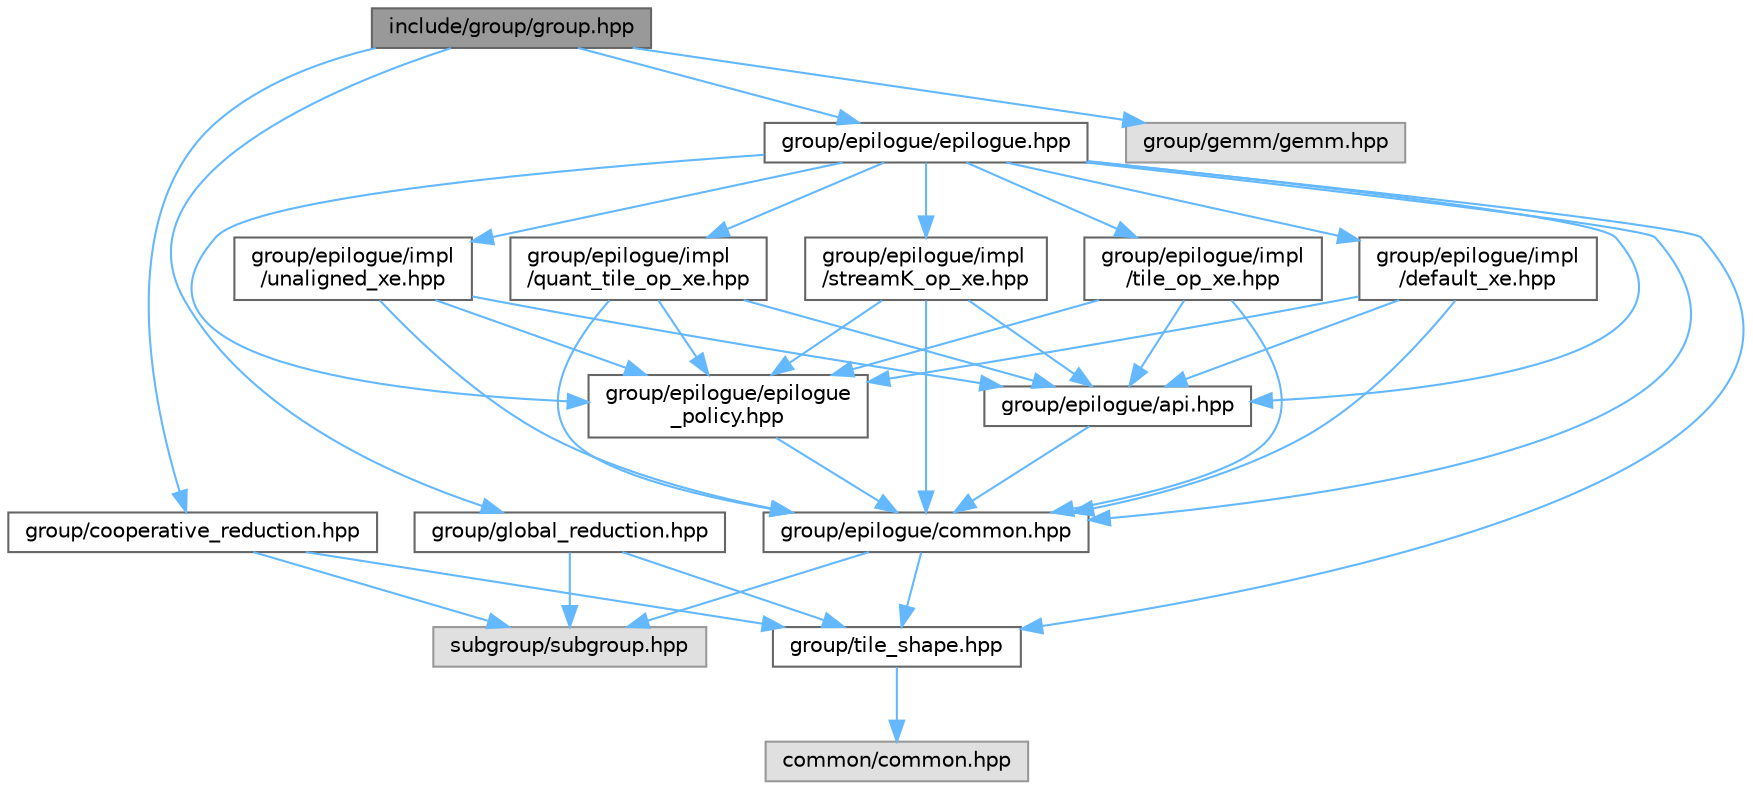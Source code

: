 digraph "include/group/group.hpp"
{
 // LATEX_PDF_SIZE
  bgcolor="transparent";
  edge [fontname=Helvetica,fontsize=10,labelfontname=Helvetica,labelfontsize=10];
  node [fontname=Helvetica,fontsize=10,shape=box,height=0.2,width=0.4];
  Node1 [id="Node000001",label="include/group/group.hpp",height=0.2,width=0.4,color="gray40", fillcolor="grey60", style="filled", fontcolor="black",tooltip="C++ API."];
  Node1 -> Node2 [id="edge1_Node000001_Node000002",color="steelblue1",style="solid",tooltip=" "];
  Node2 [id="Node000002",label="group/cooperative_reduction.hpp",height=0.2,width=0.4,color="grey40", fillcolor="white", style="filled",URL="$cooperative__reduction_8hpp.html",tooltip="C++ API."];
  Node2 -> Node3 [id="edge2_Node000002_Node000003",color="steelblue1",style="solid",tooltip=" "];
  Node3 [id="Node000003",label="group/tile_shape.hpp",height=0.2,width=0.4,color="grey40", fillcolor="white", style="filled",URL="$tile__shape_8hpp.html",tooltip="C++ API."];
  Node3 -> Node4 [id="edge3_Node000003_Node000004",color="steelblue1",style="solid",tooltip=" "];
  Node4 [id="Node000004",label="common/common.hpp",height=0.2,width=0.4,color="grey60", fillcolor="#E0E0E0", style="filled",tooltip=" "];
  Node2 -> Node5 [id="edge4_Node000002_Node000005",color="steelblue1",style="solid",tooltip=" "];
  Node5 [id="Node000005",label="subgroup/subgroup.hpp",height=0.2,width=0.4,color="grey60", fillcolor="#E0E0E0", style="filled",tooltip=" "];
  Node1 -> Node6 [id="edge5_Node000001_Node000006",color="steelblue1",style="solid",tooltip=" "];
  Node6 [id="Node000006",label="group/epilogue/epilogue.hpp",height=0.2,width=0.4,color="grey40", fillcolor="white", style="filled",URL="$epilogue_8hpp.html",tooltip="C++ API."];
  Node6 -> Node7 [id="edge6_Node000006_Node000007",color="steelblue1",style="solid",tooltip=" "];
  Node7 [id="Node000007",label="group/epilogue/api.hpp",height=0.2,width=0.4,color="grey40", fillcolor="white", style="filled",URL="$group_2epilogue_2api_8hpp.html",tooltip="C++ API."];
  Node7 -> Node8 [id="edge7_Node000007_Node000008",color="steelblue1",style="solid",tooltip=" "];
  Node8 [id="Node000008",label="group/epilogue/common.hpp",height=0.2,width=0.4,color="grey40", fillcolor="white", style="filled",URL="$group_2epilogue_2common_8hpp.html",tooltip="C++ API."];
  Node8 -> Node3 [id="edge8_Node000008_Node000003",color="steelblue1",style="solid",tooltip=" "];
  Node8 -> Node5 [id="edge9_Node000008_Node000005",color="steelblue1",style="solid",tooltip=" "];
  Node6 -> Node8 [id="edge10_Node000006_Node000008",color="steelblue1",style="solid",tooltip=" "];
  Node6 -> Node9 [id="edge11_Node000006_Node000009",color="steelblue1",style="solid",tooltip=" "];
  Node9 [id="Node000009",label="group/epilogue/epilogue\l_policy.hpp",height=0.2,width=0.4,color="grey40", fillcolor="white", style="filled",URL="$epilogue__policy_8hpp.html",tooltip="C++ API."];
  Node9 -> Node8 [id="edge12_Node000009_Node000008",color="steelblue1",style="solid",tooltip=" "];
  Node6 -> Node10 [id="edge13_Node000006_Node000010",color="steelblue1",style="solid",tooltip=" "];
  Node10 [id="Node000010",label="group/epilogue/impl\l/default_xe.hpp",height=0.2,width=0.4,color="grey40", fillcolor="white", style="filled",URL="$group_2epilogue_2impl_2default__xe_8hpp.html",tooltip="C++ API."];
  Node10 -> Node7 [id="edge14_Node000010_Node000007",color="steelblue1",style="solid",tooltip=" "];
  Node10 -> Node8 [id="edge15_Node000010_Node000008",color="steelblue1",style="solid",tooltip=" "];
  Node10 -> Node9 [id="edge16_Node000010_Node000009",color="steelblue1",style="solid",tooltip=" "];
  Node6 -> Node11 [id="edge17_Node000006_Node000011",color="steelblue1",style="solid",tooltip=" "];
  Node11 [id="Node000011",label="group/epilogue/impl\l/quant_tile_op_xe.hpp",height=0.2,width=0.4,color="grey40", fillcolor="white", style="filled",URL="$quant__tile__op__xe_8hpp.html",tooltip="C++ API."];
  Node11 -> Node7 [id="edge18_Node000011_Node000007",color="steelblue1",style="solid",tooltip=" "];
  Node11 -> Node8 [id="edge19_Node000011_Node000008",color="steelblue1",style="solid",tooltip=" "];
  Node11 -> Node9 [id="edge20_Node000011_Node000009",color="steelblue1",style="solid",tooltip=" "];
  Node6 -> Node12 [id="edge21_Node000006_Node000012",color="steelblue1",style="solid",tooltip=" "];
  Node12 [id="Node000012",label="group/epilogue/impl\l/streamK_op_xe.hpp",height=0.2,width=0.4,color="grey40", fillcolor="white", style="filled",URL="$streamK__op__xe_8hpp.html",tooltip="C++ API."];
  Node12 -> Node7 [id="edge22_Node000012_Node000007",color="steelblue1",style="solid",tooltip=" "];
  Node12 -> Node8 [id="edge23_Node000012_Node000008",color="steelblue1",style="solid",tooltip=" "];
  Node12 -> Node9 [id="edge24_Node000012_Node000009",color="steelblue1",style="solid",tooltip=" "];
  Node6 -> Node13 [id="edge25_Node000006_Node000013",color="steelblue1",style="solid",tooltip=" "];
  Node13 [id="Node000013",label="group/epilogue/impl\l/tile_op_xe.hpp",height=0.2,width=0.4,color="grey40", fillcolor="white", style="filled",URL="$tile__op__xe_8hpp.html",tooltip="C++ API."];
  Node13 -> Node7 [id="edge26_Node000013_Node000007",color="steelblue1",style="solid",tooltip=" "];
  Node13 -> Node8 [id="edge27_Node000013_Node000008",color="steelblue1",style="solid",tooltip=" "];
  Node13 -> Node9 [id="edge28_Node000013_Node000009",color="steelblue1",style="solid",tooltip=" "];
  Node6 -> Node14 [id="edge29_Node000006_Node000014",color="steelblue1",style="solid",tooltip=" "];
  Node14 [id="Node000014",label="group/epilogue/impl\l/unaligned_xe.hpp",height=0.2,width=0.4,color="grey40", fillcolor="white", style="filled",URL="$unaligned__xe_8hpp.html",tooltip="C++ API."];
  Node14 -> Node7 [id="edge30_Node000014_Node000007",color="steelblue1",style="solid",tooltip=" "];
  Node14 -> Node8 [id="edge31_Node000014_Node000008",color="steelblue1",style="solid",tooltip=" "];
  Node14 -> Node9 [id="edge32_Node000014_Node000009",color="steelblue1",style="solid",tooltip=" "];
  Node6 -> Node3 [id="edge33_Node000006_Node000003",color="steelblue1",style="solid",tooltip=" "];
  Node1 -> Node15 [id="edge34_Node000001_Node000015",color="steelblue1",style="solid",tooltip=" "];
  Node15 [id="Node000015",label="group/gemm/gemm.hpp",height=0.2,width=0.4,color="grey60", fillcolor="#E0E0E0", style="filled",tooltip=" "];
  Node1 -> Node16 [id="edge35_Node000001_Node000016",color="steelblue1",style="solid",tooltip=" "];
  Node16 [id="Node000016",label="group/global_reduction.hpp",height=0.2,width=0.4,color="grey40", fillcolor="white", style="filled",URL="$global__reduction_8hpp.html",tooltip="C++ API."];
  Node16 -> Node3 [id="edge36_Node000016_Node000003",color="steelblue1",style="solid",tooltip=" "];
  Node16 -> Node5 [id="edge37_Node000016_Node000005",color="steelblue1",style="solid",tooltip=" "];
}
